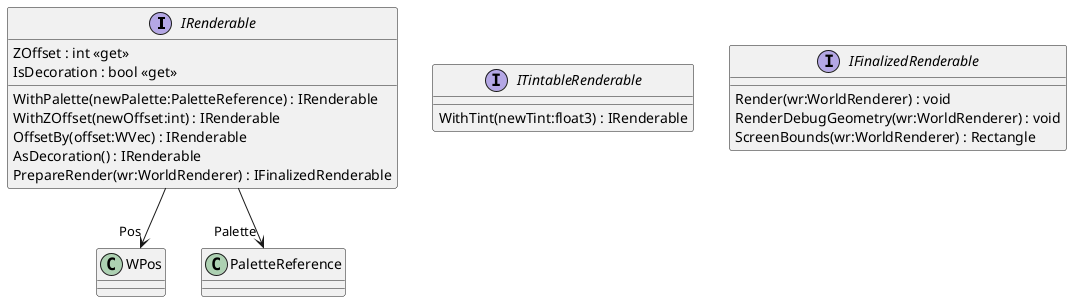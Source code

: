 @startuml
interface IRenderable {
    ZOffset : int <<get>>
    IsDecoration : bool <<get>>
    WithPalette(newPalette:PaletteReference) : IRenderable
    WithZOffset(newOffset:int) : IRenderable
    OffsetBy(offset:WVec) : IRenderable
    AsDecoration() : IRenderable
    PrepareRender(wr:WorldRenderer) : IFinalizedRenderable
}
interface ITintableRenderable {
    WithTint(newTint:float3) : IRenderable
}
interface IFinalizedRenderable {
    Render(wr:WorldRenderer) : void
    RenderDebugGeometry(wr:WorldRenderer) : void
    ScreenBounds(wr:WorldRenderer) : Rectangle
}
IRenderable --> "Pos" WPos
IRenderable --> "Palette" PaletteReference
@enduml
